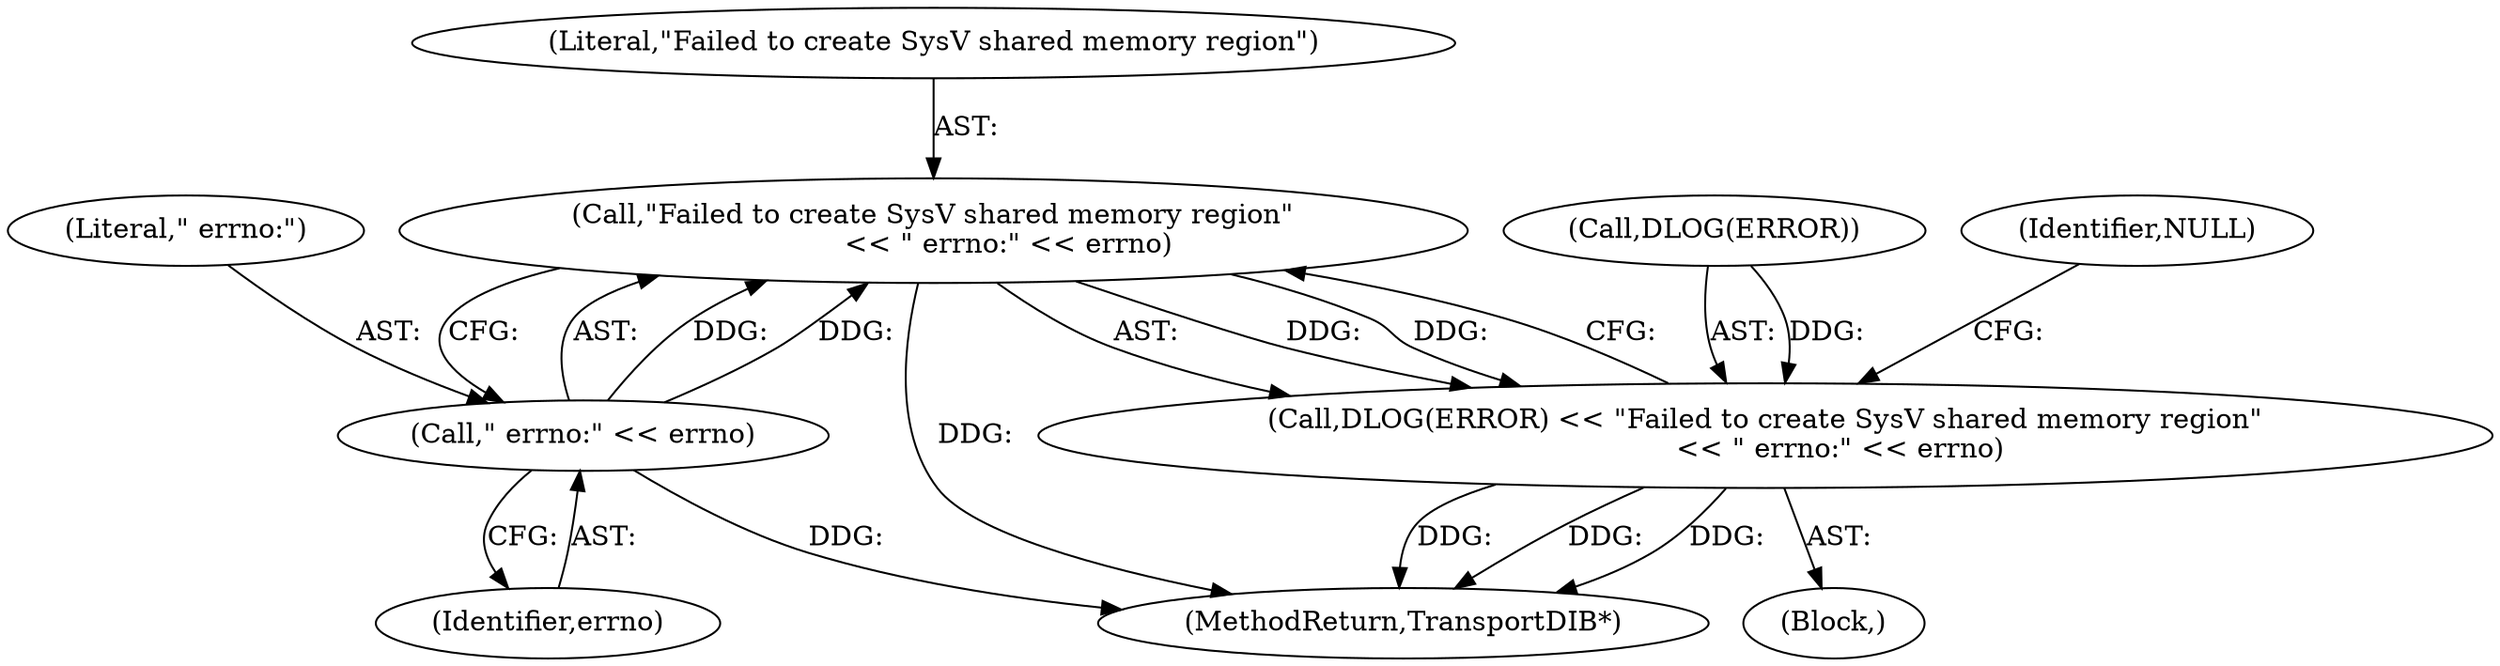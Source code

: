 digraph "0_Chrome_0bd1a6ddb5fb23dfea3e72d60e5e8df4cf5826bc_3@API" {
"1000122" [label="(Call,\"Failed to create SysV shared memory region\"\n                 << \" errno:\" << errno)"];
"1000124" [label="(Call,\" errno:\" << errno)"];
"1000119" [label="(Call,DLOG(ERROR) << \"Failed to create SysV shared memory region\"\n                 << \" errno:\" << errno)"];
"1000125" [label="(Literal,\" errno:\")"];
"1000124" [label="(Call,\" errno:\" << errno)"];
"1000118" [label="(Block,)"];
"1000120" [label="(Call,DLOG(ERROR))"];
"1000119" [label="(Call,DLOG(ERROR) << \"Failed to create SysV shared memory region\"\n                 << \" errno:\" << errno)"];
"1000123" [label="(Literal,\"Failed to create SysV shared memory region\")"];
"1000128" [label="(Identifier,NULL)"];
"1000122" [label="(Call,\"Failed to create SysV shared memory region\"\n                 << \" errno:\" << errno)"];
"1000126" [label="(Identifier,errno)"];
"1000166" [label="(MethodReturn,TransportDIB*)"];
"1000122" -> "1000119"  [label="AST: "];
"1000122" -> "1000124"  [label="CFG: "];
"1000123" -> "1000122"  [label="AST: "];
"1000124" -> "1000122"  [label="AST: "];
"1000119" -> "1000122"  [label="CFG: "];
"1000122" -> "1000166"  [label="DDG: "];
"1000122" -> "1000119"  [label="DDG: "];
"1000122" -> "1000119"  [label="DDG: "];
"1000124" -> "1000122"  [label="DDG: "];
"1000124" -> "1000122"  [label="DDG: "];
"1000124" -> "1000126"  [label="CFG: "];
"1000125" -> "1000124"  [label="AST: "];
"1000126" -> "1000124"  [label="AST: "];
"1000124" -> "1000166"  [label="DDG: "];
"1000119" -> "1000118"  [label="AST: "];
"1000120" -> "1000119"  [label="AST: "];
"1000128" -> "1000119"  [label="CFG: "];
"1000119" -> "1000166"  [label="DDG: "];
"1000119" -> "1000166"  [label="DDG: "];
"1000119" -> "1000166"  [label="DDG: "];
"1000120" -> "1000119"  [label="DDG: "];
}
